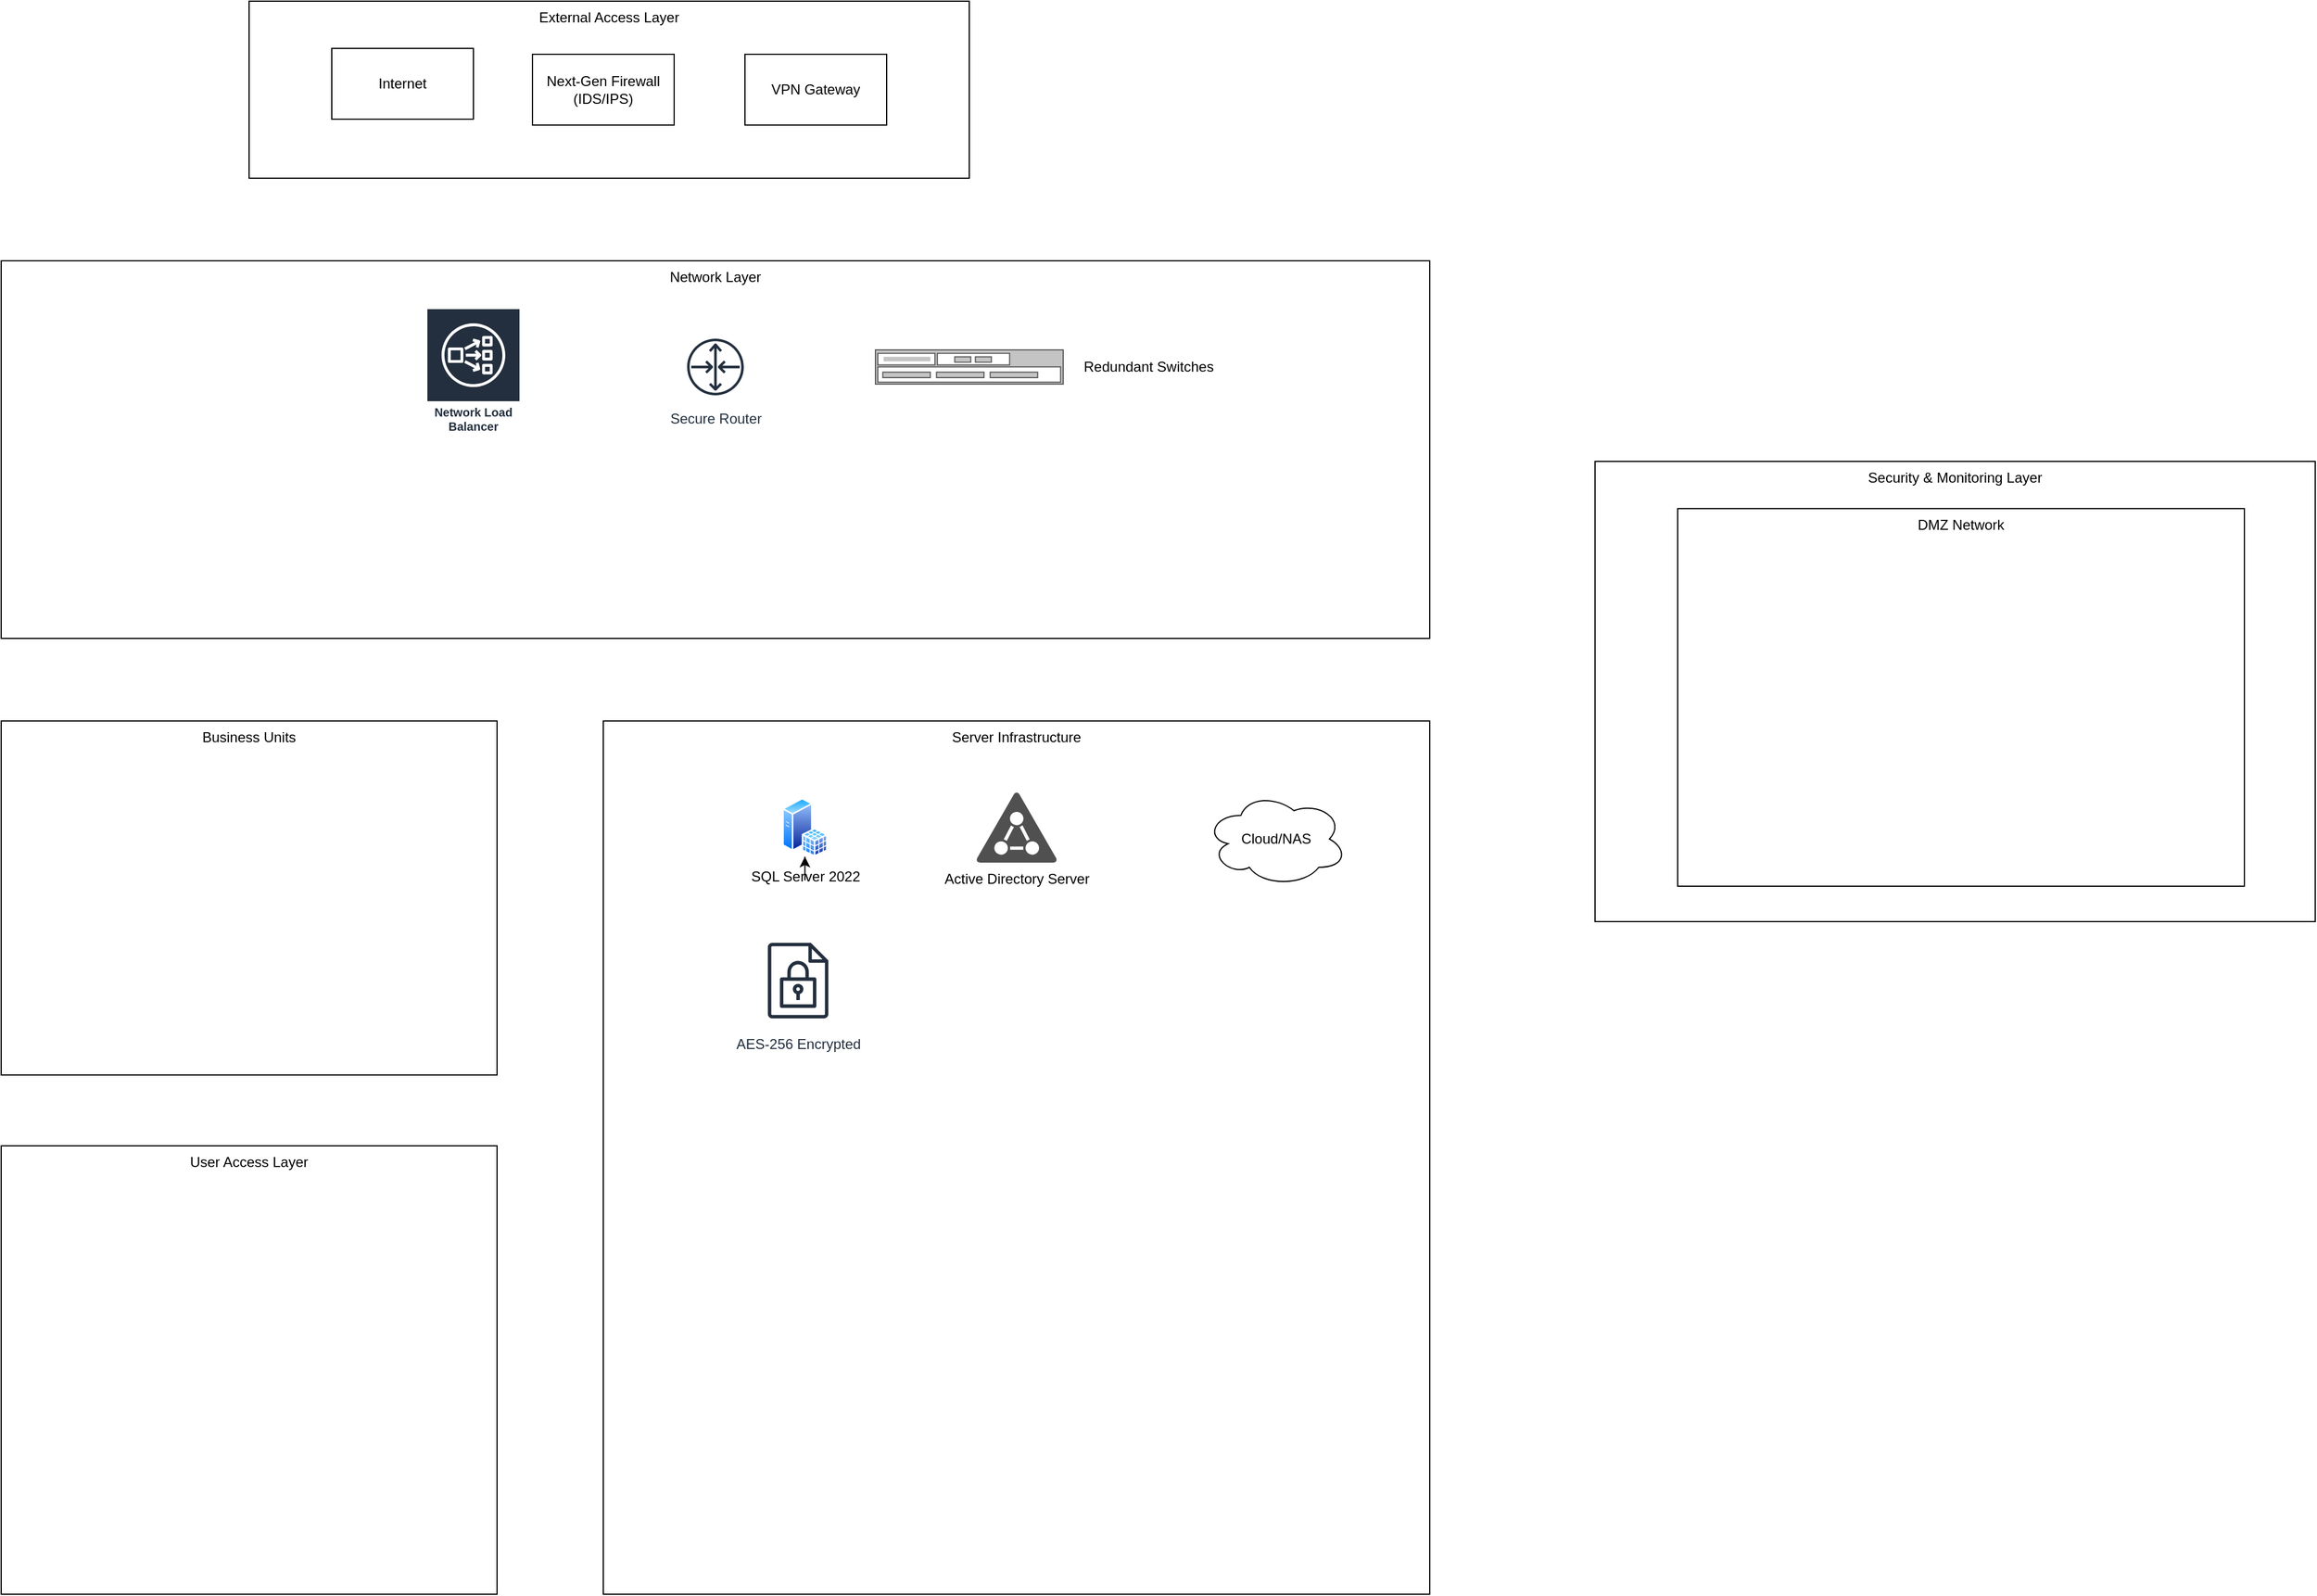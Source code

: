 <mxfile version="26.1.2">
  <diagram name="Page-1" id="uh2P5PBYNh4LymdC_g71">
    <mxGraphModel dx="4050" dy="1035" grid="1" gridSize="10" guides="1" tooltips="1" connect="1" arrows="1" fold="1" page="1" pageScale="1" pageWidth="850" pageHeight="1100" math="0" shadow="0">
      <root>
        <mxCell id="0" />
        <mxCell id="1" parent="0" />
        <mxCell id="-a4M0kbsaUi18sKfUhd0-1" value="External Access Layer" style="rounded=0;whiteSpace=wrap;html=1;verticalAlign=top;" vertex="1" parent="1">
          <mxGeometry x="160" y="40" width="610" height="150" as="geometry" />
        </mxCell>
        <mxCell id="-a4M0kbsaUi18sKfUhd0-3" value="Network Layer" style="rounded=0;whiteSpace=wrap;html=1;verticalAlign=top;" vertex="1" parent="1">
          <mxGeometry x="-50" y="260" width="1210" height="320" as="geometry" />
        </mxCell>
        <mxCell id="-a4M0kbsaUi18sKfUhd0-6" value="Next-Gen Firewall (IDS/IPS)" style="rounded=0;whiteSpace=wrap;html=1;" vertex="1" parent="1">
          <mxGeometry x="400" y="85" width="120" height="60" as="geometry" />
        </mxCell>
        <mxCell id="-a4M0kbsaUi18sKfUhd0-7" value="VPN Gateway" style="rounded=0;whiteSpace=wrap;html=1;" vertex="1" parent="1">
          <mxGeometry x="580" y="85" width="120" height="60" as="geometry" />
        </mxCell>
        <mxCell id="-a4M0kbsaUi18sKfUhd0-9" value="Business Units" style="rounded=0;whiteSpace=wrap;html=1;verticalAlign=top;" vertex="1" parent="1">
          <mxGeometry x="-50" y="650" width="420" height="300" as="geometry" />
        </mxCell>
        <mxCell id="-a4M0kbsaUi18sKfUhd0-10" value="User Access Layer" style="rounded=0;whiteSpace=wrap;html=1;verticalAlign=top;" vertex="1" parent="1">
          <mxGeometry x="-50" y="1010" width="420" height="380" as="geometry" />
        </mxCell>
        <mxCell id="-a4M0kbsaUi18sKfUhd0-11" value="Server Infrastructure" style="rounded=0;whiteSpace=wrap;html=1;verticalAlign=top;" vertex="1" parent="1">
          <mxGeometry x="460" y="650" width="700" height="740" as="geometry" />
        </mxCell>
        <mxCell id="-a4M0kbsaUi18sKfUhd0-12" value="Secure Router" style="sketch=0;outlineConnect=0;fontColor=#232F3E;gradientColor=none;strokeColor=#232F3E;fillColor=#ffffff;dashed=0;verticalLabelPosition=bottom;verticalAlign=top;align=center;html=1;fontSize=12;fontStyle=0;aspect=fixed;shape=mxgraph.aws4.resourceIcon;resIcon=mxgraph.aws4.router;" vertex="1" parent="1">
          <mxGeometry x="525" y="320" width="60" height="60" as="geometry" />
        </mxCell>
        <mxCell id="-a4M0kbsaUi18sKfUhd0-13" value="Redundant Switches" style="strokeColor=#666666;html=1;labelPosition=right;align=left;spacingLeft=15;shadow=0;dashed=0;outlineConnect=0;shape=mxgraph.rack.general.switches_1;" vertex="1" parent="1">
          <mxGeometry x="690" y="335" width="160" height="30" as="geometry" />
        </mxCell>
        <mxCell id="-a4M0kbsaUi18sKfUhd0-14" value="Network Load Balancer" style="sketch=0;outlineConnect=0;fontColor=#232F3E;gradientColor=none;strokeColor=#ffffff;fillColor=#232F3E;dashed=0;verticalLabelPosition=middle;verticalAlign=bottom;align=center;html=1;whiteSpace=wrap;fontSize=10;fontStyle=1;spacing=3;shape=mxgraph.aws4.productIcon;prIcon=mxgraph.aws4.network_load_balancer;" vertex="1" parent="1">
          <mxGeometry x="310" y="300" width="80" height="110" as="geometry" />
        </mxCell>
        <mxCell id="-a4M0kbsaUi18sKfUhd0-15" value="Active Directory Server" style="sketch=0;pointerEvents=1;shadow=0;dashed=0;html=1;strokeColor=none;fillColor=#505050;labelPosition=center;verticalLabelPosition=bottom;verticalAlign=top;outlineConnect=0;align=center;shape=mxgraph.office.security.active_directory;" vertex="1" parent="1">
          <mxGeometry x="775.44" y="710" width="69.13" height="60" as="geometry" />
        </mxCell>
        <mxCell id="-a4M0kbsaUi18sKfUhd0-16" value="SQL Server 2022" style="image;aspect=fixed;perimeter=ellipsePerimeter;html=1;align=center;shadow=0;dashed=0;spacingTop=3;image=img/lib/active_directory/sql_server.svg;" vertex="1" parent="1">
          <mxGeometry x="611.5" y="715" width="38.5" height="50" as="geometry" />
        </mxCell>
        <mxCell id="-a4M0kbsaUi18sKfUhd0-17" value="AES-256 Encrypted" style="sketch=0;outlineConnect=0;fontColor=#232F3E;gradientColor=none;strokeColor=#232F3E;fillColor=#ffffff;dashed=0;verticalLabelPosition=bottom;verticalAlign=top;align=center;html=1;fontSize=12;fontStyle=0;aspect=fixed;shape=mxgraph.aws4.resourceIcon;resIcon=mxgraph.aws4.encrypted_data;" vertex="1" parent="1">
          <mxGeometry x="585" y="830" width="80" height="80" as="geometry" />
        </mxCell>
        <mxCell id="-a4M0kbsaUi18sKfUhd0-18" value="Cloud/NAS" style="ellipse;shape=cloud;whiteSpace=wrap;html=1;" vertex="1" parent="1">
          <mxGeometry x="970" y="710" width="120" height="80" as="geometry" />
        </mxCell>
        <mxCell id="-a4M0kbsaUi18sKfUhd0-19" style="edgeStyle=orthogonalEdgeStyle;rounded=0;orthogonalLoop=1;jettySize=auto;html=1;exitX=0.5;exitY=1;exitDx=0;exitDy=0;" edge="1" parent="1" source="-a4M0kbsaUi18sKfUhd0-16" target="-a4M0kbsaUi18sKfUhd0-16">
          <mxGeometry relative="1" as="geometry" />
        </mxCell>
        <mxCell id="-a4M0kbsaUi18sKfUhd0-20" value="Internet" style="rounded=0;whiteSpace=wrap;html=1;" vertex="1" parent="1">
          <mxGeometry x="230" y="80" width="120" height="60" as="geometry" />
        </mxCell>
        <mxCell id="-a4M0kbsaUi18sKfUhd0-23" value="Security &amp;amp; Monitoring Layer" style="rounded=0;whiteSpace=wrap;html=1;verticalAlign=top;" vertex="1" parent="1">
          <mxGeometry x="1300" y="430" width="610" height="390" as="geometry" />
        </mxCell>
        <mxCell id="-a4M0kbsaUi18sKfUhd0-26" value="DMZ Network" style="rounded=0;whiteSpace=wrap;html=1;verticalAlign=top;" vertex="1" parent="1">
          <mxGeometry x="1370" y="470" width="480" height="320" as="geometry" />
        </mxCell>
      </root>
    </mxGraphModel>
  </diagram>
</mxfile>
